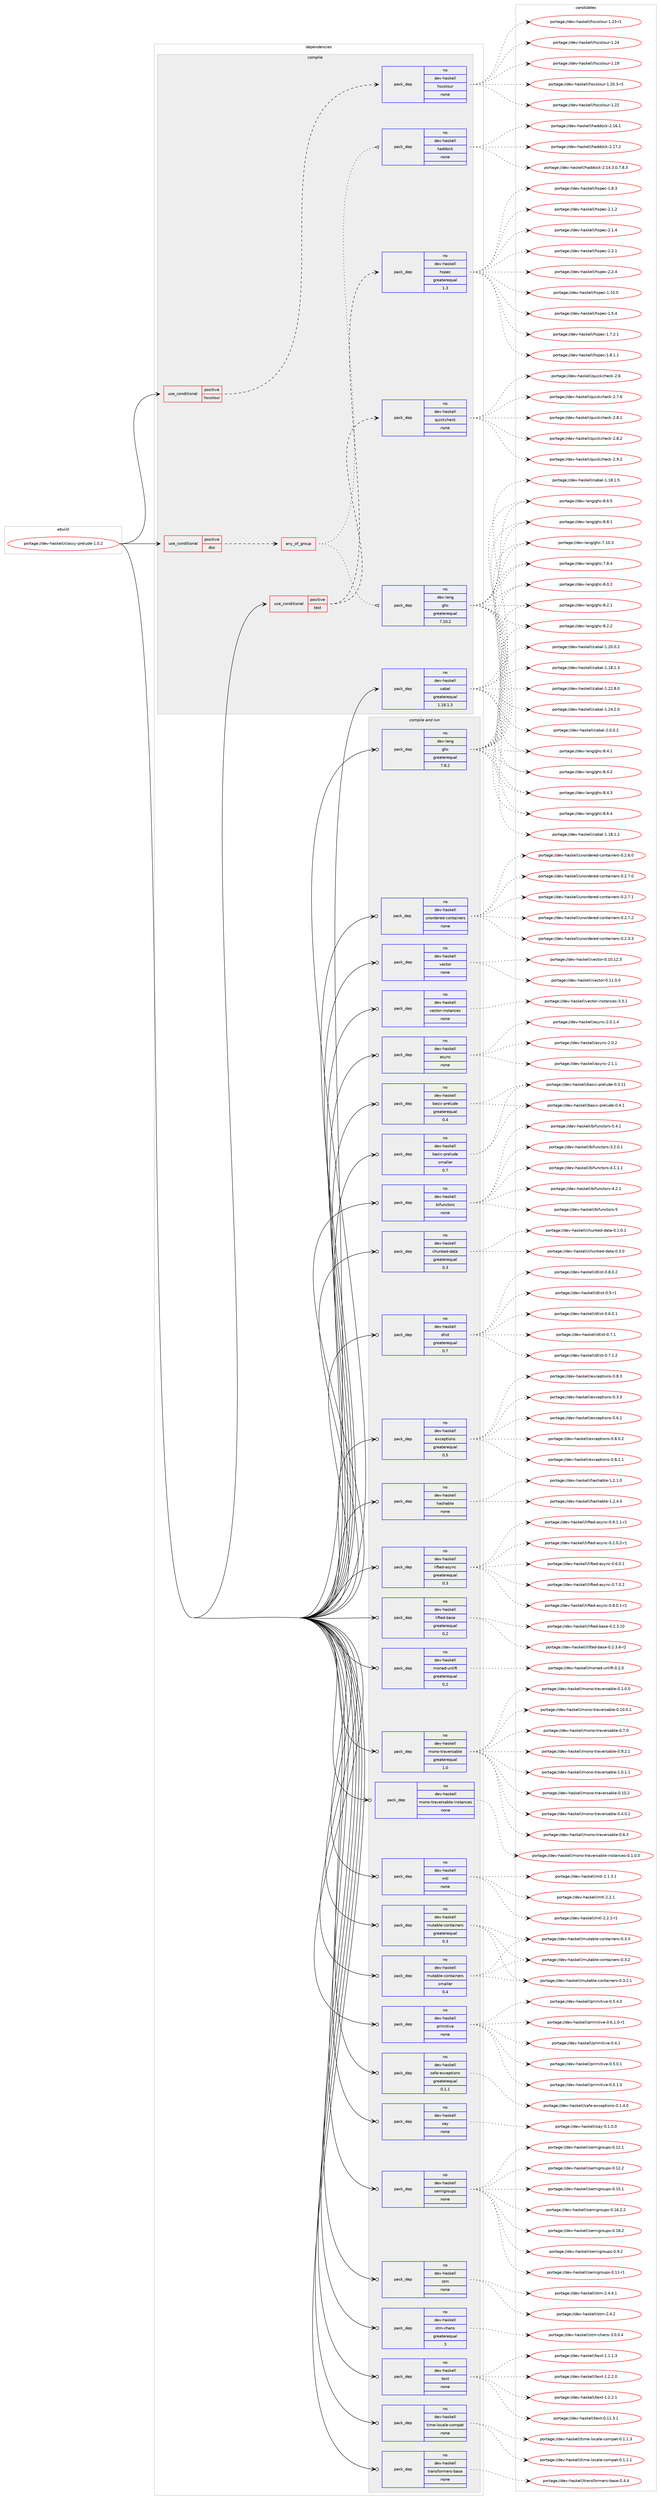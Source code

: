 digraph prolog {

# *************
# Graph options
# *************

newrank=true;
concentrate=true;
compound=true;
graph [rankdir=LR,fontname=Helvetica,fontsize=10,ranksep=1.5];#, ranksep=2.5, nodesep=0.2];
edge  [arrowhead=vee];
node  [fontname=Helvetica,fontsize=10];

# **********
# The ebuild
# **********

subgraph cluster_leftcol {
color=gray;
rank=same;
label=<<i>ebuild</i>>;
id [label="portage://dev-haskell/classy-prelude-1.0.2", color=red, width=4, href="../dev-haskell/classy-prelude-1.0.2.svg"];
}

# ****************
# The dependencies
# ****************

subgraph cluster_midcol {
color=gray;
label=<<i>dependencies</i>>;
subgraph cluster_compile {
fillcolor="#eeeeee";
style=filled;
label=<<i>compile</i>>;
subgraph cond14594 {
dependency64410 [label=<<TABLE BORDER="0" CELLBORDER="1" CELLSPACING="0" CELLPADDING="4"><TR><TD ROWSPAN="3" CELLPADDING="10">use_conditional</TD></TR><TR><TD>positive</TD></TR><TR><TD>doc</TD></TR></TABLE>>, shape=none, color=red];
subgraph any1462 {
dependency64411 [label=<<TABLE BORDER="0" CELLBORDER="1" CELLSPACING="0" CELLPADDING="4"><TR><TD CELLPADDING="10">any_of_group</TD></TR></TABLE>>, shape=none, color=red];subgraph pack48295 {
dependency64412 [label=<<TABLE BORDER="0" CELLBORDER="1" CELLSPACING="0" CELLPADDING="4" WIDTH="220"><TR><TD ROWSPAN="6" CELLPADDING="30">pack_dep</TD></TR><TR><TD WIDTH="110">no</TD></TR><TR><TD>dev-haskell</TD></TR><TR><TD>haddock</TD></TR><TR><TD>none</TD></TR><TR><TD></TD></TR></TABLE>>, shape=none, color=blue];
}
dependency64411:e -> dependency64412:w [weight=20,style="dotted",arrowhead="oinv"];
subgraph pack48296 {
dependency64413 [label=<<TABLE BORDER="0" CELLBORDER="1" CELLSPACING="0" CELLPADDING="4" WIDTH="220"><TR><TD ROWSPAN="6" CELLPADDING="30">pack_dep</TD></TR><TR><TD WIDTH="110">no</TD></TR><TR><TD>dev-lang</TD></TR><TR><TD>ghc</TD></TR><TR><TD>greaterequal</TD></TR><TR><TD>7.10.2</TD></TR></TABLE>>, shape=none, color=blue];
}
dependency64411:e -> dependency64413:w [weight=20,style="dotted",arrowhead="oinv"];
}
dependency64410:e -> dependency64411:w [weight=20,style="dashed",arrowhead="vee"];
}
id:e -> dependency64410:w [weight=20,style="solid",arrowhead="vee"];
subgraph cond14595 {
dependency64414 [label=<<TABLE BORDER="0" CELLBORDER="1" CELLSPACING="0" CELLPADDING="4"><TR><TD ROWSPAN="3" CELLPADDING="10">use_conditional</TD></TR><TR><TD>positive</TD></TR><TR><TD>hscolour</TD></TR></TABLE>>, shape=none, color=red];
subgraph pack48297 {
dependency64415 [label=<<TABLE BORDER="0" CELLBORDER="1" CELLSPACING="0" CELLPADDING="4" WIDTH="220"><TR><TD ROWSPAN="6" CELLPADDING="30">pack_dep</TD></TR><TR><TD WIDTH="110">no</TD></TR><TR><TD>dev-haskell</TD></TR><TR><TD>hscolour</TD></TR><TR><TD>none</TD></TR><TR><TD></TD></TR></TABLE>>, shape=none, color=blue];
}
dependency64414:e -> dependency64415:w [weight=20,style="dashed",arrowhead="vee"];
}
id:e -> dependency64414:w [weight=20,style="solid",arrowhead="vee"];
subgraph cond14596 {
dependency64416 [label=<<TABLE BORDER="0" CELLBORDER="1" CELLSPACING="0" CELLPADDING="4"><TR><TD ROWSPAN="3" CELLPADDING="10">use_conditional</TD></TR><TR><TD>positive</TD></TR><TR><TD>test</TD></TR></TABLE>>, shape=none, color=red];
subgraph pack48298 {
dependency64417 [label=<<TABLE BORDER="0" CELLBORDER="1" CELLSPACING="0" CELLPADDING="4" WIDTH="220"><TR><TD ROWSPAN="6" CELLPADDING="30">pack_dep</TD></TR><TR><TD WIDTH="110">no</TD></TR><TR><TD>dev-haskell</TD></TR><TR><TD>hspec</TD></TR><TR><TD>greaterequal</TD></TR><TR><TD>1.3</TD></TR></TABLE>>, shape=none, color=blue];
}
dependency64416:e -> dependency64417:w [weight=20,style="dashed",arrowhead="vee"];
subgraph pack48299 {
dependency64418 [label=<<TABLE BORDER="0" CELLBORDER="1" CELLSPACING="0" CELLPADDING="4" WIDTH="220"><TR><TD ROWSPAN="6" CELLPADDING="30">pack_dep</TD></TR><TR><TD WIDTH="110">no</TD></TR><TR><TD>dev-haskell</TD></TR><TR><TD>quickcheck</TD></TR><TR><TD>none</TD></TR><TR><TD></TD></TR></TABLE>>, shape=none, color=blue];
}
dependency64416:e -> dependency64418:w [weight=20,style="dashed",arrowhead="vee"];
}
id:e -> dependency64416:w [weight=20,style="solid",arrowhead="vee"];
subgraph pack48300 {
dependency64419 [label=<<TABLE BORDER="0" CELLBORDER="1" CELLSPACING="0" CELLPADDING="4" WIDTH="220"><TR><TD ROWSPAN="6" CELLPADDING="30">pack_dep</TD></TR><TR><TD WIDTH="110">no</TD></TR><TR><TD>dev-haskell</TD></TR><TR><TD>cabal</TD></TR><TR><TD>greaterequal</TD></TR><TR><TD>1.18.1.3</TD></TR></TABLE>>, shape=none, color=blue];
}
id:e -> dependency64419:w [weight=20,style="solid",arrowhead="vee"];
}
subgraph cluster_compileandrun {
fillcolor="#eeeeee";
style=filled;
label=<<i>compile and run</i>>;
subgraph pack48301 {
dependency64420 [label=<<TABLE BORDER="0" CELLBORDER="1" CELLSPACING="0" CELLPADDING="4" WIDTH="220"><TR><TD ROWSPAN="6" CELLPADDING="30">pack_dep</TD></TR><TR><TD WIDTH="110">no</TD></TR><TR><TD>dev-haskell</TD></TR><TR><TD>async</TD></TR><TR><TD>none</TD></TR><TR><TD></TD></TR></TABLE>>, shape=none, color=blue];
}
id:e -> dependency64420:w [weight=20,style="solid",arrowhead="odotvee"];
subgraph pack48302 {
dependency64421 [label=<<TABLE BORDER="0" CELLBORDER="1" CELLSPACING="0" CELLPADDING="4" WIDTH="220"><TR><TD ROWSPAN="6" CELLPADDING="30">pack_dep</TD></TR><TR><TD WIDTH="110">no</TD></TR><TR><TD>dev-haskell</TD></TR><TR><TD>basic-prelude</TD></TR><TR><TD>greaterequal</TD></TR><TR><TD>0.4</TD></TR></TABLE>>, shape=none, color=blue];
}
id:e -> dependency64421:w [weight=20,style="solid",arrowhead="odotvee"];
subgraph pack48303 {
dependency64422 [label=<<TABLE BORDER="0" CELLBORDER="1" CELLSPACING="0" CELLPADDING="4" WIDTH="220"><TR><TD ROWSPAN="6" CELLPADDING="30">pack_dep</TD></TR><TR><TD WIDTH="110">no</TD></TR><TR><TD>dev-haskell</TD></TR><TR><TD>basic-prelude</TD></TR><TR><TD>smaller</TD></TR><TR><TD>0.7</TD></TR></TABLE>>, shape=none, color=blue];
}
id:e -> dependency64422:w [weight=20,style="solid",arrowhead="odotvee"];
subgraph pack48304 {
dependency64423 [label=<<TABLE BORDER="0" CELLBORDER="1" CELLSPACING="0" CELLPADDING="4" WIDTH="220"><TR><TD ROWSPAN="6" CELLPADDING="30">pack_dep</TD></TR><TR><TD WIDTH="110">no</TD></TR><TR><TD>dev-haskell</TD></TR><TR><TD>bifunctors</TD></TR><TR><TD>none</TD></TR><TR><TD></TD></TR></TABLE>>, shape=none, color=blue];
}
id:e -> dependency64423:w [weight=20,style="solid",arrowhead="odotvee"];
subgraph pack48305 {
dependency64424 [label=<<TABLE BORDER="0" CELLBORDER="1" CELLSPACING="0" CELLPADDING="4" WIDTH="220"><TR><TD ROWSPAN="6" CELLPADDING="30">pack_dep</TD></TR><TR><TD WIDTH="110">no</TD></TR><TR><TD>dev-haskell</TD></TR><TR><TD>chunked-data</TD></TR><TR><TD>greaterequal</TD></TR><TR><TD>0.3</TD></TR></TABLE>>, shape=none, color=blue];
}
id:e -> dependency64424:w [weight=20,style="solid",arrowhead="odotvee"];
subgraph pack48306 {
dependency64425 [label=<<TABLE BORDER="0" CELLBORDER="1" CELLSPACING="0" CELLPADDING="4" WIDTH="220"><TR><TD ROWSPAN="6" CELLPADDING="30">pack_dep</TD></TR><TR><TD WIDTH="110">no</TD></TR><TR><TD>dev-haskell</TD></TR><TR><TD>dlist</TD></TR><TR><TD>greaterequal</TD></TR><TR><TD>0.7</TD></TR></TABLE>>, shape=none, color=blue];
}
id:e -> dependency64425:w [weight=20,style="solid",arrowhead="odotvee"];
subgraph pack48307 {
dependency64426 [label=<<TABLE BORDER="0" CELLBORDER="1" CELLSPACING="0" CELLPADDING="4" WIDTH="220"><TR><TD ROWSPAN="6" CELLPADDING="30">pack_dep</TD></TR><TR><TD WIDTH="110">no</TD></TR><TR><TD>dev-haskell</TD></TR><TR><TD>exceptions</TD></TR><TR><TD>greaterequal</TD></TR><TR><TD>0.5</TD></TR></TABLE>>, shape=none, color=blue];
}
id:e -> dependency64426:w [weight=20,style="solid",arrowhead="odotvee"];
subgraph pack48308 {
dependency64427 [label=<<TABLE BORDER="0" CELLBORDER="1" CELLSPACING="0" CELLPADDING="4" WIDTH="220"><TR><TD ROWSPAN="6" CELLPADDING="30">pack_dep</TD></TR><TR><TD WIDTH="110">no</TD></TR><TR><TD>dev-haskell</TD></TR><TR><TD>hashable</TD></TR><TR><TD>none</TD></TR><TR><TD></TD></TR></TABLE>>, shape=none, color=blue];
}
id:e -> dependency64427:w [weight=20,style="solid",arrowhead="odotvee"];
subgraph pack48309 {
dependency64428 [label=<<TABLE BORDER="0" CELLBORDER="1" CELLSPACING="0" CELLPADDING="4" WIDTH="220"><TR><TD ROWSPAN="6" CELLPADDING="30">pack_dep</TD></TR><TR><TD WIDTH="110">no</TD></TR><TR><TD>dev-haskell</TD></TR><TR><TD>lifted-async</TD></TR><TR><TD>greaterequal</TD></TR><TR><TD>0.3</TD></TR></TABLE>>, shape=none, color=blue];
}
id:e -> dependency64428:w [weight=20,style="solid",arrowhead="odotvee"];
subgraph pack48310 {
dependency64429 [label=<<TABLE BORDER="0" CELLBORDER="1" CELLSPACING="0" CELLPADDING="4" WIDTH="220"><TR><TD ROWSPAN="6" CELLPADDING="30">pack_dep</TD></TR><TR><TD WIDTH="110">no</TD></TR><TR><TD>dev-haskell</TD></TR><TR><TD>lifted-base</TD></TR><TR><TD>greaterequal</TD></TR><TR><TD>0.2</TD></TR></TABLE>>, shape=none, color=blue];
}
id:e -> dependency64429:w [weight=20,style="solid",arrowhead="odotvee"];
subgraph pack48311 {
dependency64430 [label=<<TABLE BORDER="0" CELLBORDER="1" CELLSPACING="0" CELLPADDING="4" WIDTH="220"><TR><TD ROWSPAN="6" CELLPADDING="30">pack_dep</TD></TR><TR><TD WIDTH="110">no</TD></TR><TR><TD>dev-haskell</TD></TR><TR><TD>monad-unlift</TD></TR><TR><TD>greaterequal</TD></TR><TR><TD>0.2</TD></TR></TABLE>>, shape=none, color=blue];
}
id:e -> dependency64430:w [weight=20,style="solid",arrowhead="odotvee"];
subgraph pack48312 {
dependency64431 [label=<<TABLE BORDER="0" CELLBORDER="1" CELLSPACING="0" CELLPADDING="4" WIDTH="220"><TR><TD ROWSPAN="6" CELLPADDING="30">pack_dep</TD></TR><TR><TD WIDTH="110">no</TD></TR><TR><TD>dev-haskell</TD></TR><TR><TD>mono-traversable</TD></TR><TR><TD>greaterequal</TD></TR><TR><TD>1.0</TD></TR></TABLE>>, shape=none, color=blue];
}
id:e -> dependency64431:w [weight=20,style="solid",arrowhead="odotvee"];
subgraph pack48313 {
dependency64432 [label=<<TABLE BORDER="0" CELLBORDER="1" CELLSPACING="0" CELLPADDING="4" WIDTH="220"><TR><TD ROWSPAN="6" CELLPADDING="30">pack_dep</TD></TR><TR><TD WIDTH="110">no</TD></TR><TR><TD>dev-haskell</TD></TR><TR><TD>mono-traversable-instances</TD></TR><TR><TD>none</TD></TR><TR><TD></TD></TR></TABLE>>, shape=none, color=blue];
}
id:e -> dependency64432:w [weight=20,style="solid",arrowhead="odotvee"];
subgraph pack48314 {
dependency64433 [label=<<TABLE BORDER="0" CELLBORDER="1" CELLSPACING="0" CELLPADDING="4" WIDTH="220"><TR><TD ROWSPAN="6" CELLPADDING="30">pack_dep</TD></TR><TR><TD WIDTH="110">no</TD></TR><TR><TD>dev-haskell</TD></TR><TR><TD>mtl</TD></TR><TR><TD>none</TD></TR><TR><TD></TD></TR></TABLE>>, shape=none, color=blue];
}
id:e -> dependency64433:w [weight=20,style="solid",arrowhead="odotvee"];
subgraph pack48315 {
dependency64434 [label=<<TABLE BORDER="0" CELLBORDER="1" CELLSPACING="0" CELLPADDING="4" WIDTH="220"><TR><TD ROWSPAN="6" CELLPADDING="30">pack_dep</TD></TR><TR><TD WIDTH="110">no</TD></TR><TR><TD>dev-haskell</TD></TR><TR><TD>mutable-containers</TD></TR><TR><TD>greaterequal</TD></TR><TR><TD>0.3</TD></TR></TABLE>>, shape=none, color=blue];
}
id:e -> dependency64434:w [weight=20,style="solid",arrowhead="odotvee"];
subgraph pack48316 {
dependency64435 [label=<<TABLE BORDER="0" CELLBORDER="1" CELLSPACING="0" CELLPADDING="4" WIDTH="220"><TR><TD ROWSPAN="6" CELLPADDING="30">pack_dep</TD></TR><TR><TD WIDTH="110">no</TD></TR><TR><TD>dev-haskell</TD></TR><TR><TD>mutable-containers</TD></TR><TR><TD>smaller</TD></TR><TR><TD>0.4</TD></TR></TABLE>>, shape=none, color=blue];
}
id:e -> dependency64435:w [weight=20,style="solid",arrowhead="odotvee"];
subgraph pack48317 {
dependency64436 [label=<<TABLE BORDER="0" CELLBORDER="1" CELLSPACING="0" CELLPADDING="4" WIDTH="220"><TR><TD ROWSPAN="6" CELLPADDING="30">pack_dep</TD></TR><TR><TD WIDTH="110">no</TD></TR><TR><TD>dev-haskell</TD></TR><TR><TD>primitive</TD></TR><TR><TD>none</TD></TR><TR><TD></TD></TR></TABLE>>, shape=none, color=blue];
}
id:e -> dependency64436:w [weight=20,style="solid",arrowhead="odotvee"];
subgraph pack48318 {
dependency64437 [label=<<TABLE BORDER="0" CELLBORDER="1" CELLSPACING="0" CELLPADDING="4" WIDTH="220"><TR><TD ROWSPAN="6" CELLPADDING="30">pack_dep</TD></TR><TR><TD WIDTH="110">no</TD></TR><TR><TD>dev-haskell</TD></TR><TR><TD>safe-exceptions</TD></TR><TR><TD>greaterequal</TD></TR><TR><TD>0.1.1</TD></TR></TABLE>>, shape=none, color=blue];
}
id:e -> dependency64437:w [weight=20,style="solid",arrowhead="odotvee"];
subgraph pack48319 {
dependency64438 [label=<<TABLE BORDER="0" CELLBORDER="1" CELLSPACING="0" CELLPADDING="4" WIDTH="220"><TR><TD ROWSPAN="6" CELLPADDING="30">pack_dep</TD></TR><TR><TD WIDTH="110">no</TD></TR><TR><TD>dev-haskell</TD></TR><TR><TD>say</TD></TR><TR><TD>none</TD></TR><TR><TD></TD></TR></TABLE>>, shape=none, color=blue];
}
id:e -> dependency64438:w [weight=20,style="solid",arrowhead="odotvee"];
subgraph pack48320 {
dependency64439 [label=<<TABLE BORDER="0" CELLBORDER="1" CELLSPACING="0" CELLPADDING="4" WIDTH="220"><TR><TD ROWSPAN="6" CELLPADDING="30">pack_dep</TD></TR><TR><TD WIDTH="110">no</TD></TR><TR><TD>dev-haskell</TD></TR><TR><TD>semigroups</TD></TR><TR><TD>none</TD></TR><TR><TD></TD></TR></TABLE>>, shape=none, color=blue];
}
id:e -> dependency64439:w [weight=20,style="solid",arrowhead="odotvee"];
subgraph pack48321 {
dependency64440 [label=<<TABLE BORDER="0" CELLBORDER="1" CELLSPACING="0" CELLPADDING="4" WIDTH="220"><TR><TD ROWSPAN="6" CELLPADDING="30">pack_dep</TD></TR><TR><TD WIDTH="110">no</TD></TR><TR><TD>dev-haskell</TD></TR><TR><TD>stm</TD></TR><TR><TD>none</TD></TR><TR><TD></TD></TR></TABLE>>, shape=none, color=blue];
}
id:e -> dependency64440:w [weight=20,style="solid",arrowhead="odotvee"];
subgraph pack48322 {
dependency64441 [label=<<TABLE BORDER="0" CELLBORDER="1" CELLSPACING="0" CELLPADDING="4" WIDTH="220"><TR><TD ROWSPAN="6" CELLPADDING="30">pack_dep</TD></TR><TR><TD WIDTH="110">no</TD></TR><TR><TD>dev-haskell</TD></TR><TR><TD>stm-chans</TD></TR><TR><TD>greaterequal</TD></TR><TR><TD>3</TD></TR></TABLE>>, shape=none, color=blue];
}
id:e -> dependency64441:w [weight=20,style="solid",arrowhead="odotvee"];
subgraph pack48323 {
dependency64442 [label=<<TABLE BORDER="0" CELLBORDER="1" CELLSPACING="0" CELLPADDING="4" WIDTH="220"><TR><TD ROWSPAN="6" CELLPADDING="30">pack_dep</TD></TR><TR><TD WIDTH="110">no</TD></TR><TR><TD>dev-haskell</TD></TR><TR><TD>text</TD></TR><TR><TD>none</TD></TR><TR><TD></TD></TR></TABLE>>, shape=none, color=blue];
}
id:e -> dependency64442:w [weight=20,style="solid",arrowhead="odotvee"];
subgraph pack48324 {
dependency64443 [label=<<TABLE BORDER="0" CELLBORDER="1" CELLSPACING="0" CELLPADDING="4" WIDTH="220"><TR><TD ROWSPAN="6" CELLPADDING="30">pack_dep</TD></TR><TR><TD WIDTH="110">no</TD></TR><TR><TD>dev-haskell</TD></TR><TR><TD>time-locale-compat</TD></TR><TR><TD>none</TD></TR><TR><TD></TD></TR></TABLE>>, shape=none, color=blue];
}
id:e -> dependency64443:w [weight=20,style="solid",arrowhead="odotvee"];
subgraph pack48325 {
dependency64444 [label=<<TABLE BORDER="0" CELLBORDER="1" CELLSPACING="0" CELLPADDING="4" WIDTH="220"><TR><TD ROWSPAN="6" CELLPADDING="30">pack_dep</TD></TR><TR><TD WIDTH="110">no</TD></TR><TR><TD>dev-haskell</TD></TR><TR><TD>transformers-base</TD></TR><TR><TD>none</TD></TR><TR><TD></TD></TR></TABLE>>, shape=none, color=blue];
}
id:e -> dependency64444:w [weight=20,style="solid",arrowhead="odotvee"];
subgraph pack48326 {
dependency64445 [label=<<TABLE BORDER="0" CELLBORDER="1" CELLSPACING="0" CELLPADDING="4" WIDTH="220"><TR><TD ROWSPAN="6" CELLPADDING="30">pack_dep</TD></TR><TR><TD WIDTH="110">no</TD></TR><TR><TD>dev-haskell</TD></TR><TR><TD>unordered-containers</TD></TR><TR><TD>none</TD></TR><TR><TD></TD></TR></TABLE>>, shape=none, color=blue];
}
id:e -> dependency64445:w [weight=20,style="solid",arrowhead="odotvee"];
subgraph pack48327 {
dependency64446 [label=<<TABLE BORDER="0" CELLBORDER="1" CELLSPACING="0" CELLPADDING="4" WIDTH="220"><TR><TD ROWSPAN="6" CELLPADDING="30">pack_dep</TD></TR><TR><TD WIDTH="110">no</TD></TR><TR><TD>dev-haskell</TD></TR><TR><TD>vector</TD></TR><TR><TD>none</TD></TR><TR><TD></TD></TR></TABLE>>, shape=none, color=blue];
}
id:e -> dependency64446:w [weight=20,style="solid",arrowhead="odotvee"];
subgraph pack48328 {
dependency64447 [label=<<TABLE BORDER="0" CELLBORDER="1" CELLSPACING="0" CELLPADDING="4" WIDTH="220"><TR><TD ROWSPAN="6" CELLPADDING="30">pack_dep</TD></TR><TR><TD WIDTH="110">no</TD></TR><TR><TD>dev-haskell</TD></TR><TR><TD>vector-instances</TD></TR><TR><TD>none</TD></TR><TR><TD></TD></TR></TABLE>>, shape=none, color=blue];
}
id:e -> dependency64447:w [weight=20,style="solid",arrowhead="odotvee"];
subgraph pack48329 {
dependency64448 [label=<<TABLE BORDER="0" CELLBORDER="1" CELLSPACING="0" CELLPADDING="4" WIDTH="220"><TR><TD ROWSPAN="6" CELLPADDING="30">pack_dep</TD></TR><TR><TD WIDTH="110">no</TD></TR><TR><TD>dev-lang</TD></TR><TR><TD>ghc</TD></TR><TR><TD>greaterequal</TD></TR><TR><TD>7.8.2</TD></TR></TABLE>>, shape=none, color=blue];
}
id:e -> dependency64448:w [weight=20,style="solid",arrowhead="odotvee"];
}
subgraph cluster_run {
fillcolor="#eeeeee";
style=filled;
label=<<i>run</i>>;
}
}

# **************
# The candidates
# **************

subgraph cluster_choices {
rank=same;
color=gray;
label=<<i>candidates</i>>;

subgraph choice48295 {
color=black;
nodesep=1;
choiceportage1001011184510497115107101108108471049710010011199107455046495246514648465546564651 [label="portage://dev-haskell/haddock-2.14.3.0.7.8.3", color=red, width=4,href="../dev-haskell/haddock-2.14.3.0.7.8.3.svg"];
choiceportage100101118451049711510710110810847104971001001119910745504649544649 [label="portage://dev-haskell/haddock-2.16.1", color=red, width=4,href="../dev-haskell/haddock-2.16.1.svg"];
choiceportage100101118451049711510710110810847104971001001119910745504649554650 [label="portage://dev-haskell/haddock-2.17.2", color=red, width=4,href="../dev-haskell/haddock-2.17.2.svg"];
dependency64412:e -> choiceportage1001011184510497115107101108108471049710010011199107455046495246514648465546564651:w [style=dotted,weight="100"];
dependency64412:e -> choiceportage100101118451049711510710110810847104971001001119910745504649544649:w [style=dotted,weight="100"];
dependency64412:e -> choiceportage100101118451049711510710110810847104971001001119910745504649554650:w [style=dotted,weight="100"];
}
subgraph choice48296 {
color=black;
nodesep=1;
choiceportage1001011184510897110103471031049945554649484651 [label="portage://dev-lang/ghc-7.10.3", color=red, width=4,href="../dev-lang/ghc-7.10.3.svg"];
choiceportage10010111845108971101034710310499455546564652 [label="portage://dev-lang/ghc-7.8.4", color=red, width=4,href="../dev-lang/ghc-7.8.4.svg"];
choiceportage10010111845108971101034710310499455646484650 [label="portage://dev-lang/ghc-8.0.2", color=red, width=4,href="../dev-lang/ghc-8.0.2.svg"];
choiceportage10010111845108971101034710310499455646504649 [label="portage://dev-lang/ghc-8.2.1", color=red, width=4,href="../dev-lang/ghc-8.2.1.svg"];
choiceportage10010111845108971101034710310499455646504650 [label="portage://dev-lang/ghc-8.2.2", color=red, width=4,href="../dev-lang/ghc-8.2.2.svg"];
choiceportage10010111845108971101034710310499455646524649 [label="portage://dev-lang/ghc-8.4.1", color=red, width=4,href="../dev-lang/ghc-8.4.1.svg"];
choiceportage10010111845108971101034710310499455646524650 [label="portage://dev-lang/ghc-8.4.2", color=red, width=4,href="../dev-lang/ghc-8.4.2.svg"];
choiceportage10010111845108971101034710310499455646524651 [label="portage://dev-lang/ghc-8.4.3", color=red, width=4,href="../dev-lang/ghc-8.4.3.svg"];
choiceportage10010111845108971101034710310499455646544652 [label="portage://dev-lang/ghc-8.6.4", color=red, width=4,href="../dev-lang/ghc-8.6.4.svg"];
choiceportage10010111845108971101034710310499455646544653 [label="portage://dev-lang/ghc-8.6.5", color=red, width=4,href="../dev-lang/ghc-8.6.5.svg"];
choiceportage10010111845108971101034710310499455646564649 [label="portage://dev-lang/ghc-8.8.1", color=red, width=4,href="../dev-lang/ghc-8.8.1.svg"];
dependency64413:e -> choiceportage1001011184510897110103471031049945554649484651:w [style=dotted,weight="100"];
dependency64413:e -> choiceportage10010111845108971101034710310499455546564652:w [style=dotted,weight="100"];
dependency64413:e -> choiceportage10010111845108971101034710310499455646484650:w [style=dotted,weight="100"];
dependency64413:e -> choiceportage10010111845108971101034710310499455646504649:w [style=dotted,weight="100"];
dependency64413:e -> choiceportage10010111845108971101034710310499455646504650:w [style=dotted,weight="100"];
dependency64413:e -> choiceportage10010111845108971101034710310499455646524649:w [style=dotted,weight="100"];
dependency64413:e -> choiceportage10010111845108971101034710310499455646524650:w [style=dotted,weight="100"];
dependency64413:e -> choiceportage10010111845108971101034710310499455646524651:w [style=dotted,weight="100"];
dependency64413:e -> choiceportage10010111845108971101034710310499455646544652:w [style=dotted,weight="100"];
dependency64413:e -> choiceportage10010111845108971101034710310499455646544653:w [style=dotted,weight="100"];
dependency64413:e -> choiceportage10010111845108971101034710310499455646564649:w [style=dotted,weight="100"];
}
subgraph choice48297 {
color=black;
nodesep=1;
choiceportage100101118451049711510710110810847104115991111081111171144549464957 [label="portage://dev-haskell/hscolour-1.19", color=red, width=4,href="../dev-haskell/hscolour-1.19.svg"];
choiceportage10010111845104971151071011081084710411599111108111117114454946504846514511449 [label="portage://dev-haskell/hscolour-1.20.3-r1", color=red, width=4,href="../dev-haskell/hscolour-1.20.3-r1.svg"];
choiceportage100101118451049711510710110810847104115991111081111171144549465050 [label="portage://dev-haskell/hscolour-1.22", color=red, width=4,href="../dev-haskell/hscolour-1.22.svg"];
choiceportage1001011184510497115107101108108471041159911110811111711445494650514511449 [label="portage://dev-haskell/hscolour-1.23-r1", color=red, width=4,href="../dev-haskell/hscolour-1.23-r1.svg"];
choiceportage100101118451049711510710110810847104115991111081111171144549465052 [label="portage://dev-haskell/hscolour-1.24", color=red, width=4,href="../dev-haskell/hscolour-1.24.svg"];
dependency64415:e -> choiceportage100101118451049711510710110810847104115991111081111171144549464957:w [style=dotted,weight="100"];
dependency64415:e -> choiceportage10010111845104971151071011081084710411599111108111117114454946504846514511449:w [style=dotted,weight="100"];
dependency64415:e -> choiceportage100101118451049711510710110810847104115991111081111171144549465050:w [style=dotted,weight="100"];
dependency64415:e -> choiceportage1001011184510497115107101108108471041159911110811111711445494650514511449:w [style=dotted,weight="100"];
dependency64415:e -> choiceportage100101118451049711510710110810847104115991111081111171144549465052:w [style=dotted,weight="100"];
}
subgraph choice48298 {
color=black;
nodesep=1;
choiceportage1001011184510497115107101108108471041151121019945494649484648 [label="portage://dev-haskell/hspec-1.10.0", color=red, width=4,href="../dev-haskell/hspec-1.10.0.svg"];
choiceportage10010111845104971151071011081084710411511210199454946534652 [label="portage://dev-haskell/hspec-1.5.4", color=red, width=4,href="../dev-haskell/hspec-1.5.4.svg"];
choiceportage100101118451049711510710110810847104115112101994549465546504649 [label="portage://dev-haskell/hspec-1.7.2.1", color=red, width=4,href="../dev-haskell/hspec-1.7.2.1.svg"];
choiceportage100101118451049711510710110810847104115112101994549465646494649 [label="portage://dev-haskell/hspec-1.8.1.1", color=red, width=4,href="../dev-haskell/hspec-1.8.1.1.svg"];
choiceportage10010111845104971151071011081084710411511210199454946564651 [label="portage://dev-haskell/hspec-1.8.3", color=red, width=4,href="../dev-haskell/hspec-1.8.3.svg"];
choiceportage10010111845104971151071011081084710411511210199455046494650 [label="portage://dev-haskell/hspec-2.1.2", color=red, width=4,href="../dev-haskell/hspec-2.1.2.svg"];
choiceportage10010111845104971151071011081084710411511210199455046494652 [label="portage://dev-haskell/hspec-2.1.4", color=red, width=4,href="../dev-haskell/hspec-2.1.4.svg"];
choiceportage10010111845104971151071011081084710411511210199455046504649 [label="portage://dev-haskell/hspec-2.2.1", color=red, width=4,href="../dev-haskell/hspec-2.2.1.svg"];
choiceportage10010111845104971151071011081084710411511210199455046504652 [label="portage://dev-haskell/hspec-2.2.4", color=red, width=4,href="../dev-haskell/hspec-2.2.4.svg"];
dependency64417:e -> choiceportage1001011184510497115107101108108471041151121019945494649484648:w [style=dotted,weight="100"];
dependency64417:e -> choiceportage10010111845104971151071011081084710411511210199454946534652:w [style=dotted,weight="100"];
dependency64417:e -> choiceportage100101118451049711510710110810847104115112101994549465546504649:w [style=dotted,weight="100"];
dependency64417:e -> choiceportage100101118451049711510710110810847104115112101994549465646494649:w [style=dotted,weight="100"];
dependency64417:e -> choiceportage10010111845104971151071011081084710411511210199454946564651:w [style=dotted,weight="100"];
dependency64417:e -> choiceportage10010111845104971151071011081084710411511210199455046494650:w [style=dotted,weight="100"];
dependency64417:e -> choiceportage10010111845104971151071011081084710411511210199455046494652:w [style=dotted,weight="100"];
dependency64417:e -> choiceportage10010111845104971151071011081084710411511210199455046504649:w [style=dotted,weight="100"];
dependency64417:e -> choiceportage10010111845104971151071011081084710411511210199455046504652:w [style=dotted,weight="100"];
}
subgraph choice48299 {
color=black;
nodesep=1;
choiceportage10010111845104971151071011081084711311710599107991041019910745504654 [label="portage://dev-haskell/quickcheck-2.6", color=red, width=4,href="../dev-haskell/quickcheck-2.6.svg"];
choiceportage100101118451049711510710110810847113117105991079910410199107455046554654 [label="portage://dev-haskell/quickcheck-2.7.6", color=red, width=4,href="../dev-haskell/quickcheck-2.7.6.svg"];
choiceportage100101118451049711510710110810847113117105991079910410199107455046564649 [label="portage://dev-haskell/quickcheck-2.8.1", color=red, width=4,href="../dev-haskell/quickcheck-2.8.1.svg"];
choiceportage100101118451049711510710110810847113117105991079910410199107455046564650 [label="portage://dev-haskell/quickcheck-2.8.2", color=red, width=4,href="../dev-haskell/quickcheck-2.8.2.svg"];
choiceportage100101118451049711510710110810847113117105991079910410199107455046574650 [label="portage://dev-haskell/quickcheck-2.9.2", color=red, width=4,href="../dev-haskell/quickcheck-2.9.2.svg"];
dependency64418:e -> choiceportage10010111845104971151071011081084711311710599107991041019910745504654:w [style=dotted,weight="100"];
dependency64418:e -> choiceportage100101118451049711510710110810847113117105991079910410199107455046554654:w [style=dotted,weight="100"];
dependency64418:e -> choiceportage100101118451049711510710110810847113117105991079910410199107455046564649:w [style=dotted,weight="100"];
dependency64418:e -> choiceportage100101118451049711510710110810847113117105991079910410199107455046564650:w [style=dotted,weight="100"];
dependency64418:e -> choiceportage100101118451049711510710110810847113117105991079910410199107455046574650:w [style=dotted,weight="100"];
}
subgraph choice48300 {
color=black;
nodesep=1;
choiceportage10010111845104971151071011081084799979897108454946495646494650 [label="portage://dev-haskell/cabal-1.18.1.2", color=red, width=4,href="../dev-haskell/cabal-1.18.1.2.svg"];
choiceportage10010111845104971151071011081084799979897108454946495646494651 [label="portage://dev-haskell/cabal-1.18.1.3", color=red, width=4,href="../dev-haskell/cabal-1.18.1.3.svg"];
choiceportage10010111845104971151071011081084799979897108454946495646494653 [label="portage://dev-haskell/cabal-1.18.1.5", color=red, width=4,href="../dev-haskell/cabal-1.18.1.5.svg"];
choiceportage10010111845104971151071011081084799979897108454946504846484650 [label="portage://dev-haskell/cabal-1.20.0.2", color=red, width=4,href="../dev-haskell/cabal-1.20.0.2.svg"];
choiceportage10010111845104971151071011081084799979897108454946505046564648 [label="portage://dev-haskell/cabal-1.22.8.0", color=red, width=4,href="../dev-haskell/cabal-1.22.8.0.svg"];
choiceportage10010111845104971151071011081084799979897108454946505246504648 [label="portage://dev-haskell/cabal-1.24.2.0", color=red, width=4,href="../dev-haskell/cabal-1.24.2.0.svg"];
choiceportage100101118451049711510710110810847999798971084550464846484650 [label="portage://dev-haskell/cabal-2.0.0.2", color=red, width=4,href="../dev-haskell/cabal-2.0.0.2.svg"];
dependency64419:e -> choiceportage10010111845104971151071011081084799979897108454946495646494650:w [style=dotted,weight="100"];
dependency64419:e -> choiceportage10010111845104971151071011081084799979897108454946495646494651:w [style=dotted,weight="100"];
dependency64419:e -> choiceportage10010111845104971151071011081084799979897108454946495646494653:w [style=dotted,weight="100"];
dependency64419:e -> choiceportage10010111845104971151071011081084799979897108454946504846484650:w [style=dotted,weight="100"];
dependency64419:e -> choiceportage10010111845104971151071011081084799979897108454946505046564648:w [style=dotted,weight="100"];
dependency64419:e -> choiceportage10010111845104971151071011081084799979897108454946505246504648:w [style=dotted,weight="100"];
dependency64419:e -> choiceportage100101118451049711510710110810847999798971084550464846484650:w [style=dotted,weight="100"];
}
subgraph choice48301 {
color=black;
nodesep=1;
choiceportage10010111845104971151071011081084797115121110994550464846494652 [label="portage://dev-haskell/async-2.0.1.4", color=red, width=4,href="../dev-haskell/async-2.0.1.4.svg"];
choiceportage1001011184510497115107101108108479711512111099455046484650 [label="portage://dev-haskell/async-2.0.2", color=red, width=4,href="../dev-haskell/async-2.0.2.svg"];
choiceportage1001011184510497115107101108108479711512111099455046494649 [label="portage://dev-haskell/async-2.1.1", color=red, width=4,href="../dev-haskell/async-2.1.1.svg"];
dependency64420:e -> choiceportage10010111845104971151071011081084797115121110994550464846494652:w [style=dotted,weight="100"];
dependency64420:e -> choiceportage1001011184510497115107101108108479711512111099455046484650:w [style=dotted,weight="100"];
dependency64420:e -> choiceportage1001011184510497115107101108108479711512111099455046494649:w [style=dotted,weight="100"];
}
subgraph choice48302 {
color=black;
nodesep=1;
choiceportage1001011184510497115107101108108479897115105994511211410110811710010145484651464949 [label="portage://dev-haskell/basic-prelude-0.3.11", color=red, width=4,href="../dev-haskell/basic-prelude-0.3.11.svg"];
choiceportage10010111845104971151071011081084798971151059945112114101108117100101454846524649 [label="portage://dev-haskell/basic-prelude-0.4.1", color=red, width=4,href="../dev-haskell/basic-prelude-0.4.1.svg"];
dependency64421:e -> choiceportage1001011184510497115107101108108479897115105994511211410110811710010145484651464949:w [style=dotted,weight="100"];
dependency64421:e -> choiceportage10010111845104971151071011081084798971151059945112114101108117100101454846524649:w [style=dotted,weight="100"];
}
subgraph choice48303 {
color=black;
nodesep=1;
choiceportage1001011184510497115107101108108479897115105994511211410110811710010145484651464949 [label="portage://dev-haskell/basic-prelude-0.3.11", color=red, width=4,href="../dev-haskell/basic-prelude-0.3.11.svg"];
choiceportage10010111845104971151071011081084798971151059945112114101108117100101454846524649 [label="portage://dev-haskell/basic-prelude-0.4.1", color=red, width=4,href="../dev-haskell/basic-prelude-0.4.1.svg"];
dependency64422:e -> choiceportage1001011184510497115107101108108479897115105994511211410110811710010145484651464949:w [style=dotted,weight="100"];
dependency64422:e -> choiceportage10010111845104971151071011081084798971151059945112114101108117100101454846524649:w [style=dotted,weight="100"];
}
subgraph choice48304 {
color=black;
nodesep=1;
choiceportage10010111845104971151071011081084798105102117110991161111141154551465046484649 [label="portage://dev-haskell/bifunctors-3.2.0.1", color=red, width=4,href="../dev-haskell/bifunctors-3.2.0.1.svg"];
choiceportage10010111845104971151071011081084798105102117110991161111141154552464946494649 [label="portage://dev-haskell/bifunctors-4.1.1.1", color=red, width=4,href="../dev-haskell/bifunctors-4.1.1.1.svg"];
choiceportage1001011184510497115107101108108479810510211711099116111114115455246504649 [label="portage://dev-haskell/bifunctors-4.2.1", color=red, width=4,href="../dev-haskell/bifunctors-4.2.1.svg"];
choiceportage10010111845104971151071011081084798105102117110991161111141154553 [label="portage://dev-haskell/bifunctors-5", color=red, width=4,href="../dev-haskell/bifunctors-5.svg"];
choiceportage1001011184510497115107101108108479810510211711099116111114115455346524649 [label="portage://dev-haskell/bifunctors-5.4.1", color=red, width=4,href="../dev-haskell/bifunctors-5.4.1.svg"];
dependency64423:e -> choiceportage10010111845104971151071011081084798105102117110991161111141154551465046484649:w [style=dotted,weight="100"];
dependency64423:e -> choiceportage10010111845104971151071011081084798105102117110991161111141154552464946494649:w [style=dotted,weight="100"];
dependency64423:e -> choiceportage1001011184510497115107101108108479810510211711099116111114115455246504649:w [style=dotted,weight="100"];
dependency64423:e -> choiceportage10010111845104971151071011081084798105102117110991161111141154553:w [style=dotted,weight="100"];
dependency64423:e -> choiceportage1001011184510497115107101108108479810510211711099116111114115455346524649:w [style=dotted,weight="100"];
}
subgraph choice48305 {
color=black;
nodesep=1;
choiceportage100101118451049711510710110810847991041171101071011004510097116974548464946484649 [label="portage://dev-haskell/chunked-data-0.1.0.1", color=red, width=4,href="../dev-haskell/chunked-data-0.1.0.1.svg"];
choiceportage10010111845104971151071011081084799104117110107101100451009711697454846514648 [label="portage://dev-haskell/chunked-data-0.3.0", color=red, width=4,href="../dev-haskell/chunked-data-0.3.0.svg"];
dependency64424:e -> choiceportage100101118451049711510710110810847991041171101071011004510097116974548464946484649:w [style=dotted,weight="100"];
dependency64424:e -> choiceportage10010111845104971151071011081084799104117110107101100451009711697454846514648:w [style=dotted,weight="100"];
}
subgraph choice48306 {
color=black;
nodesep=1;
choiceportage100101118451049711510710110810847100108105115116454846534511449 [label="portage://dev-haskell/dlist-0.5-r1", color=red, width=4,href="../dev-haskell/dlist-0.5-r1.svg"];
choiceportage1001011184510497115107101108108471001081051151164548465446484649 [label="portage://dev-haskell/dlist-0.6.0.1", color=red, width=4,href="../dev-haskell/dlist-0.6.0.1.svg"];
choiceportage100101118451049711510710110810847100108105115116454846554649 [label="portage://dev-haskell/dlist-0.7.1", color=red, width=4,href="../dev-haskell/dlist-0.7.1.svg"];
choiceportage1001011184510497115107101108108471001081051151164548465546494650 [label="portage://dev-haskell/dlist-0.7.1.2", color=red, width=4,href="../dev-haskell/dlist-0.7.1.2.svg"];
choiceportage1001011184510497115107101108108471001081051151164548465646484650 [label="portage://dev-haskell/dlist-0.8.0.2", color=red, width=4,href="../dev-haskell/dlist-0.8.0.2.svg"];
dependency64425:e -> choiceportage100101118451049711510710110810847100108105115116454846534511449:w [style=dotted,weight="100"];
dependency64425:e -> choiceportage1001011184510497115107101108108471001081051151164548465446484649:w [style=dotted,weight="100"];
dependency64425:e -> choiceportage100101118451049711510710110810847100108105115116454846554649:w [style=dotted,weight="100"];
dependency64425:e -> choiceportage1001011184510497115107101108108471001081051151164548465546494650:w [style=dotted,weight="100"];
dependency64425:e -> choiceportage1001011184510497115107101108108471001081051151164548465646484650:w [style=dotted,weight="100"];
}
subgraph choice48307 {
color=black;
nodesep=1;
choiceportage10010111845104971151071011081084710112099101112116105111110115454846514651 [label="portage://dev-haskell/exceptions-0.3.3", color=red, width=4,href="../dev-haskell/exceptions-0.3.3.svg"];
choiceportage10010111845104971151071011081084710112099101112116105111110115454846544649 [label="portage://dev-haskell/exceptions-0.6.1", color=red, width=4,href="../dev-haskell/exceptions-0.6.1.svg"];
choiceportage100101118451049711510710110810847101120991011121161051111101154548465646484650 [label="portage://dev-haskell/exceptions-0.8.0.2", color=red, width=4,href="../dev-haskell/exceptions-0.8.0.2.svg"];
choiceportage100101118451049711510710110810847101120991011121161051111101154548465646504649 [label="portage://dev-haskell/exceptions-0.8.2.1", color=red, width=4,href="../dev-haskell/exceptions-0.8.2.1.svg"];
choiceportage10010111845104971151071011081084710112099101112116105111110115454846564651 [label="portage://dev-haskell/exceptions-0.8.3", color=red, width=4,href="../dev-haskell/exceptions-0.8.3.svg"];
dependency64426:e -> choiceportage10010111845104971151071011081084710112099101112116105111110115454846514651:w [style=dotted,weight="100"];
dependency64426:e -> choiceportage10010111845104971151071011081084710112099101112116105111110115454846544649:w [style=dotted,weight="100"];
dependency64426:e -> choiceportage100101118451049711510710110810847101120991011121161051111101154548465646484650:w [style=dotted,weight="100"];
dependency64426:e -> choiceportage100101118451049711510710110810847101120991011121161051111101154548465646504649:w [style=dotted,weight="100"];
dependency64426:e -> choiceportage10010111845104971151071011081084710112099101112116105111110115454846564651:w [style=dotted,weight="100"];
}
subgraph choice48308 {
color=black;
nodesep=1;
choiceportage1001011184510497115107101108108471049711510497981081014549465046494648 [label="portage://dev-haskell/hashable-1.2.1.0", color=red, width=4,href="../dev-haskell/hashable-1.2.1.0.svg"];
choiceportage1001011184510497115107101108108471049711510497981081014549465046524648 [label="portage://dev-haskell/hashable-1.2.4.0", color=red, width=4,href="../dev-haskell/hashable-1.2.4.0.svg"];
dependency64427:e -> choiceportage1001011184510497115107101108108471049711510497981081014549465046494648:w [style=dotted,weight="100"];
dependency64427:e -> choiceportage1001011184510497115107101108108471049711510497981081014549465046524648:w [style=dotted,weight="100"];
}
subgraph choice48309 {
color=black;
nodesep=1;
choiceportage10010111845104971151071011081084710810510211610110045971151211109945484650464846504511449 [label="portage://dev-haskell/lifted-async-0.2.0.2-r1", color=red, width=4,href="../dev-haskell/lifted-async-0.2.0.2-r1.svg"];
choiceportage1001011184510497115107101108108471081051021161011004597115121110994548465446484649 [label="portage://dev-haskell/lifted-async-0.6.0.1", color=red, width=4,href="../dev-haskell/lifted-async-0.6.0.1.svg"];
choiceportage1001011184510497115107101108108471081051021161011004597115121110994548465546484650 [label="portage://dev-haskell/lifted-async-0.7.0.2", color=red, width=4,href="../dev-haskell/lifted-async-0.7.0.2.svg"];
choiceportage10010111845104971151071011081084710810510211610110045971151211109945484656464846494511449 [label="portage://dev-haskell/lifted-async-0.8.0.1-r1", color=red, width=4,href="../dev-haskell/lifted-async-0.8.0.1-r1.svg"];
choiceportage10010111845104971151071011081084710810510211610110045971151211109945484657464946494511449 [label="portage://dev-haskell/lifted-async-0.9.1.1-r1", color=red, width=4,href="../dev-haskell/lifted-async-0.9.1.1-r1.svg"];
dependency64428:e -> choiceportage10010111845104971151071011081084710810510211610110045971151211109945484650464846504511449:w [style=dotted,weight="100"];
dependency64428:e -> choiceportage1001011184510497115107101108108471081051021161011004597115121110994548465446484649:w [style=dotted,weight="100"];
dependency64428:e -> choiceportage1001011184510497115107101108108471081051021161011004597115121110994548465546484650:w [style=dotted,weight="100"];
dependency64428:e -> choiceportage10010111845104971151071011081084710810510211610110045971151211109945484656464846494511449:w [style=dotted,weight="100"];
dependency64428:e -> choiceportage10010111845104971151071011081084710810510211610110045971151211109945484657464946494511449:w [style=dotted,weight="100"];
}
subgraph choice48310 {
color=black;
nodesep=1;
choiceportage100101118451049711510710110810847108105102116101100459897115101454846504651464948 [label="portage://dev-haskell/lifted-base-0.2.3.10", color=red, width=4,href="../dev-haskell/lifted-base-0.2.3.10.svg"];
choiceportage10010111845104971151071011081084710810510211610110045989711510145484650465146544511450 [label="portage://dev-haskell/lifted-base-0.2.3.6-r2", color=red, width=4,href="../dev-haskell/lifted-base-0.2.3.6-r2.svg"];
dependency64429:e -> choiceportage100101118451049711510710110810847108105102116101100459897115101454846504651464948:w [style=dotted,weight="100"];
dependency64429:e -> choiceportage10010111845104971151071011081084710810510211610110045989711510145484650465146544511450:w [style=dotted,weight="100"];
}
subgraph choice48311 {
color=black;
nodesep=1;
choiceportage1001011184510497115107101108108471091111109710045117110108105102116454846504648 [label="portage://dev-haskell/monad-unlift-0.2.0", color=red, width=4,href="../dev-haskell/monad-unlift-0.2.0.svg"];
dependency64430:e -> choiceportage1001011184510497115107101108108471091111109710045117110108105102116454846504648:w [style=dotted,weight="100"];
}
subgraph choice48312 {
color=black;
nodesep=1;
choiceportage100101118451049711510710110810847109111110111451161149711810111411597981081014548464946484648 [label="portage://dev-haskell/mono-traversable-0.1.0.0", color=red, width=4,href="../dev-haskell/mono-traversable-0.1.0.0.svg"];
choiceportage10010111845104971151071011081084710911111011145116114971181011141159798108101454846494846484649 [label="portage://dev-haskell/mono-traversable-0.10.0.1", color=red, width=4,href="../dev-haskell/mono-traversable-0.10.0.1.svg"];
choiceportage1001011184510497115107101108108471091111101114511611497118101114115979810810145484649484650 [label="portage://dev-haskell/mono-traversable-0.10.2", color=red, width=4,href="../dev-haskell/mono-traversable-0.10.2.svg"];
choiceportage100101118451049711510710110810847109111110111451161149711810111411597981081014548465246484649 [label="portage://dev-haskell/mono-traversable-0.4.0.1", color=red, width=4,href="../dev-haskell/mono-traversable-0.4.0.1.svg"];
choiceportage10010111845104971151071011081084710911111011145116114971181011141159798108101454846544651 [label="portage://dev-haskell/mono-traversable-0.6.3", color=red, width=4,href="../dev-haskell/mono-traversable-0.6.3.svg"];
choiceportage10010111845104971151071011081084710911111011145116114971181011141159798108101454846554648 [label="portage://dev-haskell/mono-traversable-0.7.0", color=red, width=4,href="../dev-haskell/mono-traversable-0.7.0.svg"];
choiceportage100101118451049711510710110810847109111110111451161149711810111411597981081014548465746504649 [label="portage://dev-haskell/mono-traversable-0.9.2.1", color=red, width=4,href="../dev-haskell/mono-traversable-0.9.2.1.svg"];
choiceportage100101118451049711510710110810847109111110111451161149711810111411597981081014549464846494649 [label="portage://dev-haskell/mono-traversable-1.0.1.1", color=red, width=4,href="../dev-haskell/mono-traversable-1.0.1.1.svg"];
dependency64431:e -> choiceportage100101118451049711510710110810847109111110111451161149711810111411597981081014548464946484648:w [style=dotted,weight="100"];
dependency64431:e -> choiceportage10010111845104971151071011081084710911111011145116114971181011141159798108101454846494846484649:w [style=dotted,weight="100"];
dependency64431:e -> choiceportage1001011184510497115107101108108471091111101114511611497118101114115979810810145484649484650:w [style=dotted,weight="100"];
dependency64431:e -> choiceportage100101118451049711510710110810847109111110111451161149711810111411597981081014548465246484649:w [style=dotted,weight="100"];
dependency64431:e -> choiceportage10010111845104971151071011081084710911111011145116114971181011141159798108101454846544651:w [style=dotted,weight="100"];
dependency64431:e -> choiceportage10010111845104971151071011081084710911111011145116114971181011141159798108101454846554648:w [style=dotted,weight="100"];
dependency64431:e -> choiceportage100101118451049711510710110810847109111110111451161149711810111411597981081014548465746504649:w [style=dotted,weight="100"];
dependency64431:e -> choiceportage100101118451049711510710110810847109111110111451161149711810111411597981081014549464846494649:w [style=dotted,weight="100"];
}
subgraph choice48313 {
color=black;
nodesep=1;
choiceportage100101118451049711510710110810847109111110111451161149711810111411597981081014510511011511697110991011154548464946484648 [label="portage://dev-haskell/mono-traversable-instances-0.1.0.0", color=red, width=4,href="../dev-haskell/mono-traversable-instances-0.1.0.0.svg"];
dependency64432:e -> choiceportage100101118451049711510710110810847109111110111451161149711810111411597981081014510511011511697110991011154548464946484648:w [style=dotted,weight="100"];
}
subgraph choice48314 {
color=black;
nodesep=1;
choiceportage1001011184510497115107101108108471091161084550464946514649 [label="portage://dev-haskell/mtl-2.1.3.1", color=red, width=4,href="../dev-haskell/mtl-2.1.3.1.svg"];
choiceportage100101118451049711510710110810847109116108455046504649 [label="portage://dev-haskell/mtl-2.2.1", color=red, width=4,href="../dev-haskell/mtl-2.2.1.svg"];
choiceportage1001011184510497115107101108108471091161084550465046494511449 [label="portage://dev-haskell/mtl-2.2.1-r1", color=red, width=4,href="../dev-haskell/mtl-2.2.1-r1.svg"];
dependency64433:e -> choiceportage1001011184510497115107101108108471091161084550464946514649:w [style=dotted,weight="100"];
dependency64433:e -> choiceportage100101118451049711510710110810847109116108455046504649:w [style=dotted,weight="100"];
dependency64433:e -> choiceportage1001011184510497115107101108108471091161084550465046494511449:w [style=dotted,weight="100"];
}
subgraph choice48315 {
color=black;
nodesep=1;
choiceportage1001011184510497115107101108108471091171169798108101459911111011697105110101114115454846514650 [label="portage://dev-haskell/mutable-containers-0.3.2", color=red, width=4,href="../dev-haskell/mutable-containers-0.3.2.svg"];
choiceportage10010111845104971151071011081084710911711697981081014599111110116971051101011141154548465146504649 [label="portage://dev-haskell/mutable-containers-0.3.2.1", color=red, width=4,href="../dev-haskell/mutable-containers-0.3.2.1.svg"];
choiceportage1001011184510497115107101108108471091171169798108101459911111011697105110101114115454846514651 [label="portage://dev-haskell/mutable-containers-0.3.3", color=red, width=4,href="../dev-haskell/mutable-containers-0.3.3.svg"];
dependency64434:e -> choiceportage1001011184510497115107101108108471091171169798108101459911111011697105110101114115454846514650:w [style=dotted,weight="100"];
dependency64434:e -> choiceportage10010111845104971151071011081084710911711697981081014599111110116971051101011141154548465146504649:w [style=dotted,weight="100"];
dependency64434:e -> choiceportage1001011184510497115107101108108471091171169798108101459911111011697105110101114115454846514651:w [style=dotted,weight="100"];
}
subgraph choice48316 {
color=black;
nodesep=1;
choiceportage1001011184510497115107101108108471091171169798108101459911111011697105110101114115454846514650 [label="portage://dev-haskell/mutable-containers-0.3.2", color=red, width=4,href="../dev-haskell/mutable-containers-0.3.2.svg"];
choiceportage10010111845104971151071011081084710911711697981081014599111110116971051101011141154548465146504649 [label="portage://dev-haskell/mutable-containers-0.3.2.1", color=red, width=4,href="../dev-haskell/mutable-containers-0.3.2.1.svg"];
choiceportage1001011184510497115107101108108471091171169798108101459911111011697105110101114115454846514651 [label="portage://dev-haskell/mutable-containers-0.3.3", color=red, width=4,href="../dev-haskell/mutable-containers-0.3.3.svg"];
dependency64435:e -> choiceportage1001011184510497115107101108108471091171169798108101459911111011697105110101114115454846514650:w [style=dotted,weight="100"];
dependency64435:e -> choiceportage10010111845104971151071011081084710911711697981081014599111110116971051101011141154548465146504649:w [style=dotted,weight="100"];
dependency64435:e -> choiceportage1001011184510497115107101108108471091171169798108101459911111011697105110101114115454846514651:w [style=dotted,weight="100"];
}
subgraph choice48317 {
color=black;
nodesep=1;
choiceportage100101118451049711510710110810847112114105109105116105118101454846524649 [label="portage://dev-haskell/primitive-0.4.1", color=red, width=4,href="../dev-haskell/primitive-0.4.1.svg"];
choiceportage1001011184510497115107101108108471121141051091051161051181014548465346484649 [label="portage://dev-haskell/primitive-0.5.0.1", color=red, width=4,href="../dev-haskell/primitive-0.5.0.1.svg"];
choiceportage1001011184510497115107101108108471121141051091051161051181014548465346494648 [label="portage://dev-haskell/primitive-0.5.1.0", color=red, width=4,href="../dev-haskell/primitive-0.5.1.0.svg"];
choiceportage1001011184510497115107101108108471121141051091051161051181014548465346524648 [label="portage://dev-haskell/primitive-0.5.4.0", color=red, width=4,href="../dev-haskell/primitive-0.5.4.0.svg"];
choiceportage10010111845104971151071011081084711211410510910511610511810145484654464946484511449 [label="portage://dev-haskell/primitive-0.6.1.0-r1", color=red, width=4,href="../dev-haskell/primitive-0.6.1.0-r1.svg"];
dependency64436:e -> choiceportage100101118451049711510710110810847112114105109105116105118101454846524649:w [style=dotted,weight="100"];
dependency64436:e -> choiceportage1001011184510497115107101108108471121141051091051161051181014548465346484649:w [style=dotted,weight="100"];
dependency64436:e -> choiceportage1001011184510497115107101108108471121141051091051161051181014548465346494648:w [style=dotted,weight="100"];
dependency64436:e -> choiceportage1001011184510497115107101108108471121141051091051161051181014548465346524648:w [style=dotted,weight="100"];
dependency64436:e -> choiceportage10010111845104971151071011081084711211410510910511610511810145484654464946484511449:w [style=dotted,weight="100"];
}
subgraph choice48318 {
color=black;
nodesep=1;
choiceportage1001011184510497115107101108108471159710210145101120991011121161051111101154548464946524648 [label="portage://dev-haskell/safe-exceptions-0.1.4.0", color=red, width=4,href="../dev-haskell/safe-exceptions-0.1.4.0.svg"];
dependency64437:e -> choiceportage1001011184510497115107101108108471159710210145101120991011121161051111101154548464946524648:w [style=dotted,weight="100"];
}
subgraph choice48319 {
color=black;
nodesep=1;
choiceportage100101118451049711510710110810847115971214548464946484648 [label="portage://dev-haskell/say-0.1.0.0", color=red, width=4,href="../dev-haskell/say-0.1.0.0.svg"];
dependency64438:e -> choiceportage100101118451049711510710110810847115971214548464946484648:w [style=dotted,weight="100"];
}
subgraph choice48320 {
color=black;
nodesep=1;
choiceportage10010111845104971151071011081084711510110910510311411111711211545484649494511449 [label="portage://dev-haskell/semigroups-0.11-r1", color=red, width=4,href="../dev-haskell/semigroups-0.11-r1.svg"];
choiceportage10010111845104971151071011081084711510110910510311411111711211545484649504649 [label="portage://dev-haskell/semigroups-0.12.1", color=red, width=4,href="../dev-haskell/semigroups-0.12.1.svg"];
choiceportage10010111845104971151071011081084711510110910510311411111711211545484649504650 [label="portage://dev-haskell/semigroups-0.12.2", color=red, width=4,href="../dev-haskell/semigroups-0.12.2.svg"];
choiceportage10010111845104971151071011081084711510110910510311411111711211545484649534649 [label="portage://dev-haskell/semigroups-0.15.1", color=red, width=4,href="../dev-haskell/semigroups-0.15.1.svg"];
choiceportage100101118451049711510710110810847115101109105103114111117112115454846495446504650 [label="portage://dev-haskell/semigroups-0.16.2.2", color=red, width=4,href="../dev-haskell/semigroups-0.16.2.2.svg"];
choiceportage10010111845104971151071011081084711510110910510311411111711211545484649564650 [label="portage://dev-haskell/semigroups-0.18.2", color=red, width=4,href="../dev-haskell/semigroups-0.18.2.svg"];
choiceportage100101118451049711510710110810847115101109105103114111117112115454846574650 [label="portage://dev-haskell/semigroups-0.9.2", color=red, width=4,href="../dev-haskell/semigroups-0.9.2.svg"];
dependency64439:e -> choiceportage10010111845104971151071011081084711510110910510311411111711211545484649494511449:w [style=dotted,weight="100"];
dependency64439:e -> choiceportage10010111845104971151071011081084711510110910510311411111711211545484649504649:w [style=dotted,weight="100"];
dependency64439:e -> choiceportage10010111845104971151071011081084711510110910510311411111711211545484649504650:w [style=dotted,weight="100"];
dependency64439:e -> choiceportage10010111845104971151071011081084711510110910510311411111711211545484649534649:w [style=dotted,weight="100"];
dependency64439:e -> choiceportage100101118451049711510710110810847115101109105103114111117112115454846495446504650:w [style=dotted,weight="100"];
dependency64439:e -> choiceportage10010111845104971151071011081084711510110910510311411111711211545484649564650:w [style=dotted,weight="100"];
dependency64439:e -> choiceportage100101118451049711510710110810847115101109105103114111117112115454846574650:w [style=dotted,weight="100"];
}
subgraph choice48321 {
color=black;
nodesep=1;
choiceportage100101118451049711510710110810847115116109455046524650 [label="portage://dev-haskell/stm-2.4.2", color=red, width=4,href="../dev-haskell/stm-2.4.2.svg"];
choiceportage1001011184510497115107101108108471151161094550465246524649 [label="portage://dev-haskell/stm-2.4.4.1", color=red, width=4,href="../dev-haskell/stm-2.4.4.1.svg"];
dependency64440:e -> choiceportage100101118451049711510710110810847115116109455046524650:w [style=dotted,weight="100"];
dependency64440:e -> choiceportage1001011184510497115107101108108471151161094550465246524649:w [style=dotted,weight="100"];
}
subgraph choice48322 {
color=black;
nodesep=1;
choiceportage1001011184510497115107101108108471151161094599104971101154551464846484652 [label="portage://dev-haskell/stm-chans-3.0.0.4", color=red, width=4,href="../dev-haskell/stm-chans-3.0.0.4.svg"];
dependency64441:e -> choiceportage1001011184510497115107101108108471151161094599104971101154551464846484652:w [style=dotted,weight="100"];
}
subgraph choice48323 {
color=black;
nodesep=1;
choiceportage100101118451049711510710110810847116101120116454846494946514649 [label="portage://dev-haskell/text-0.11.3.1", color=red, width=4,href="../dev-haskell/text-0.11.3.1.svg"];
choiceportage1001011184510497115107101108108471161011201164549464946494651 [label="portage://dev-haskell/text-1.1.1.3", color=red, width=4,href="../dev-haskell/text-1.1.1.3.svg"];
choiceportage1001011184510497115107101108108471161011201164549465046504648 [label="portage://dev-haskell/text-1.2.2.0", color=red, width=4,href="../dev-haskell/text-1.2.2.0.svg"];
choiceportage1001011184510497115107101108108471161011201164549465046504649 [label="portage://dev-haskell/text-1.2.2.1", color=red, width=4,href="../dev-haskell/text-1.2.2.1.svg"];
dependency64442:e -> choiceportage100101118451049711510710110810847116101120116454846494946514649:w [style=dotted,weight="100"];
dependency64442:e -> choiceportage1001011184510497115107101108108471161011201164549464946494651:w [style=dotted,weight="100"];
dependency64442:e -> choiceportage1001011184510497115107101108108471161011201164549465046504648:w [style=dotted,weight="100"];
dependency64442:e -> choiceportage1001011184510497115107101108108471161011201164549465046504649:w [style=dotted,weight="100"];
}
subgraph choice48324 {
color=black;
nodesep=1;
choiceportage1001011184510497115107101108108471161051091014510811199971081014599111109112971164548464946494649 [label="portage://dev-haskell/time-locale-compat-0.1.1.1", color=red, width=4,href="../dev-haskell/time-locale-compat-0.1.1.1.svg"];
choiceportage1001011184510497115107101108108471161051091014510811199971081014599111109112971164548464946494651 [label="portage://dev-haskell/time-locale-compat-0.1.1.3", color=red, width=4,href="../dev-haskell/time-locale-compat-0.1.1.3.svg"];
dependency64443:e -> choiceportage1001011184510497115107101108108471161051091014510811199971081014599111109112971164548464946494649:w [style=dotted,weight="100"];
dependency64443:e -> choiceportage1001011184510497115107101108108471161051091014510811199971081014599111109112971164548464946494651:w [style=dotted,weight="100"];
}
subgraph choice48325 {
color=black;
nodesep=1;
choiceportage10010111845104971151071011081084711611497110115102111114109101114115459897115101454846524652 [label="portage://dev-haskell/transformers-base-0.4.4", color=red, width=4,href="../dev-haskell/transformers-base-0.4.4.svg"];
dependency64444:e -> choiceportage10010111845104971151071011081084711611497110115102111114109101114115459897115101454846524652:w [style=dotted,weight="100"];
}
subgraph choice48326 {
color=black;
nodesep=1;
choiceportage1001011184510497115107101108108471171101111141001011141011004599111110116971051101011141154548465046514651 [label="portage://dev-haskell/unordered-containers-0.2.3.3", color=red, width=4,href="../dev-haskell/unordered-containers-0.2.3.3.svg"];
choiceportage1001011184510497115107101108108471171101111141001011141011004599111110116971051101011141154548465046544648 [label="portage://dev-haskell/unordered-containers-0.2.6.0", color=red, width=4,href="../dev-haskell/unordered-containers-0.2.6.0.svg"];
choiceportage1001011184510497115107101108108471171101111141001011141011004599111110116971051101011141154548465046554648 [label="portage://dev-haskell/unordered-containers-0.2.7.0", color=red, width=4,href="../dev-haskell/unordered-containers-0.2.7.0.svg"];
choiceportage1001011184510497115107101108108471171101111141001011141011004599111110116971051101011141154548465046554649 [label="portage://dev-haskell/unordered-containers-0.2.7.1", color=red, width=4,href="../dev-haskell/unordered-containers-0.2.7.1.svg"];
choiceportage1001011184510497115107101108108471171101111141001011141011004599111110116971051101011141154548465046554650 [label="portage://dev-haskell/unordered-containers-0.2.7.2", color=red, width=4,href="../dev-haskell/unordered-containers-0.2.7.2.svg"];
dependency64445:e -> choiceportage1001011184510497115107101108108471171101111141001011141011004599111110116971051101011141154548465046514651:w [style=dotted,weight="100"];
dependency64445:e -> choiceportage1001011184510497115107101108108471171101111141001011141011004599111110116971051101011141154548465046544648:w [style=dotted,weight="100"];
dependency64445:e -> choiceportage1001011184510497115107101108108471171101111141001011141011004599111110116971051101011141154548465046554648:w [style=dotted,weight="100"];
dependency64445:e -> choiceportage1001011184510497115107101108108471171101111141001011141011004599111110116971051101011141154548465046554649:w [style=dotted,weight="100"];
dependency64445:e -> choiceportage1001011184510497115107101108108471171101111141001011141011004599111110116971051101011141154548465046554650:w [style=dotted,weight="100"];
}
subgraph choice48327 {
color=black;
nodesep=1;
choiceportage1001011184510497115107101108108471181019911611111445484649484649504651 [label="portage://dev-haskell/vector-0.10.12.3", color=red, width=4,href="../dev-haskell/vector-0.10.12.3.svg"];
choiceportage10010111845104971151071011081084711810199116111114454846494946484648 [label="portage://dev-haskell/vector-0.11.0.0", color=red, width=4,href="../dev-haskell/vector-0.11.0.0.svg"];
dependency64446:e -> choiceportage1001011184510497115107101108108471181019911611111445484649484649504651:w [style=dotted,weight="100"];
dependency64446:e -> choiceportage10010111845104971151071011081084711810199116111114454846494946484648:w [style=dotted,weight="100"];
}
subgraph choice48328 {
color=black;
nodesep=1;
choiceportage10010111845104971151071011081084711810199116111114451051101151169711099101115455146514649 [label="portage://dev-haskell/vector-instances-3.3.1", color=red, width=4,href="../dev-haskell/vector-instances-3.3.1.svg"];
dependency64447:e -> choiceportage10010111845104971151071011081084711810199116111114451051101151169711099101115455146514649:w [style=dotted,weight="100"];
}
subgraph choice48329 {
color=black;
nodesep=1;
choiceportage1001011184510897110103471031049945554649484651 [label="portage://dev-lang/ghc-7.10.3", color=red, width=4,href="../dev-lang/ghc-7.10.3.svg"];
choiceportage10010111845108971101034710310499455546564652 [label="portage://dev-lang/ghc-7.8.4", color=red, width=4,href="../dev-lang/ghc-7.8.4.svg"];
choiceportage10010111845108971101034710310499455646484650 [label="portage://dev-lang/ghc-8.0.2", color=red, width=4,href="../dev-lang/ghc-8.0.2.svg"];
choiceportage10010111845108971101034710310499455646504649 [label="portage://dev-lang/ghc-8.2.1", color=red, width=4,href="../dev-lang/ghc-8.2.1.svg"];
choiceportage10010111845108971101034710310499455646504650 [label="portage://dev-lang/ghc-8.2.2", color=red, width=4,href="../dev-lang/ghc-8.2.2.svg"];
choiceportage10010111845108971101034710310499455646524649 [label="portage://dev-lang/ghc-8.4.1", color=red, width=4,href="../dev-lang/ghc-8.4.1.svg"];
choiceportage10010111845108971101034710310499455646524650 [label="portage://dev-lang/ghc-8.4.2", color=red, width=4,href="../dev-lang/ghc-8.4.2.svg"];
choiceportage10010111845108971101034710310499455646524651 [label="portage://dev-lang/ghc-8.4.3", color=red, width=4,href="../dev-lang/ghc-8.4.3.svg"];
choiceportage10010111845108971101034710310499455646544652 [label="portage://dev-lang/ghc-8.6.4", color=red, width=4,href="../dev-lang/ghc-8.6.4.svg"];
choiceportage10010111845108971101034710310499455646544653 [label="portage://dev-lang/ghc-8.6.5", color=red, width=4,href="../dev-lang/ghc-8.6.5.svg"];
choiceportage10010111845108971101034710310499455646564649 [label="portage://dev-lang/ghc-8.8.1", color=red, width=4,href="../dev-lang/ghc-8.8.1.svg"];
dependency64448:e -> choiceportage1001011184510897110103471031049945554649484651:w [style=dotted,weight="100"];
dependency64448:e -> choiceportage10010111845108971101034710310499455546564652:w [style=dotted,weight="100"];
dependency64448:e -> choiceportage10010111845108971101034710310499455646484650:w [style=dotted,weight="100"];
dependency64448:e -> choiceportage10010111845108971101034710310499455646504649:w [style=dotted,weight="100"];
dependency64448:e -> choiceportage10010111845108971101034710310499455646504650:w [style=dotted,weight="100"];
dependency64448:e -> choiceportage10010111845108971101034710310499455646524649:w [style=dotted,weight="100"];
dependency64448:e -> choiceportage10010111845108971101034710310499455646524650:w [style=dotted,weight="100"];
dependency64448:e -> choiceportage10010111845108971101034710310499455646524651:w [style=dotted,weight="100"];
dependency64448:e -> choiceportage10010111845108971101034710310499455646544652:w [style=dotted,weight="100"];
dependency64448:e -> choiceportage10010111845108971101034710310499455646544653:w [style=dotted,weight="100"];
dependency64448:e -> choiceportage10010111845108971101034710310499455646564649:w [style=dotted,weight="100"];
}
}

}
